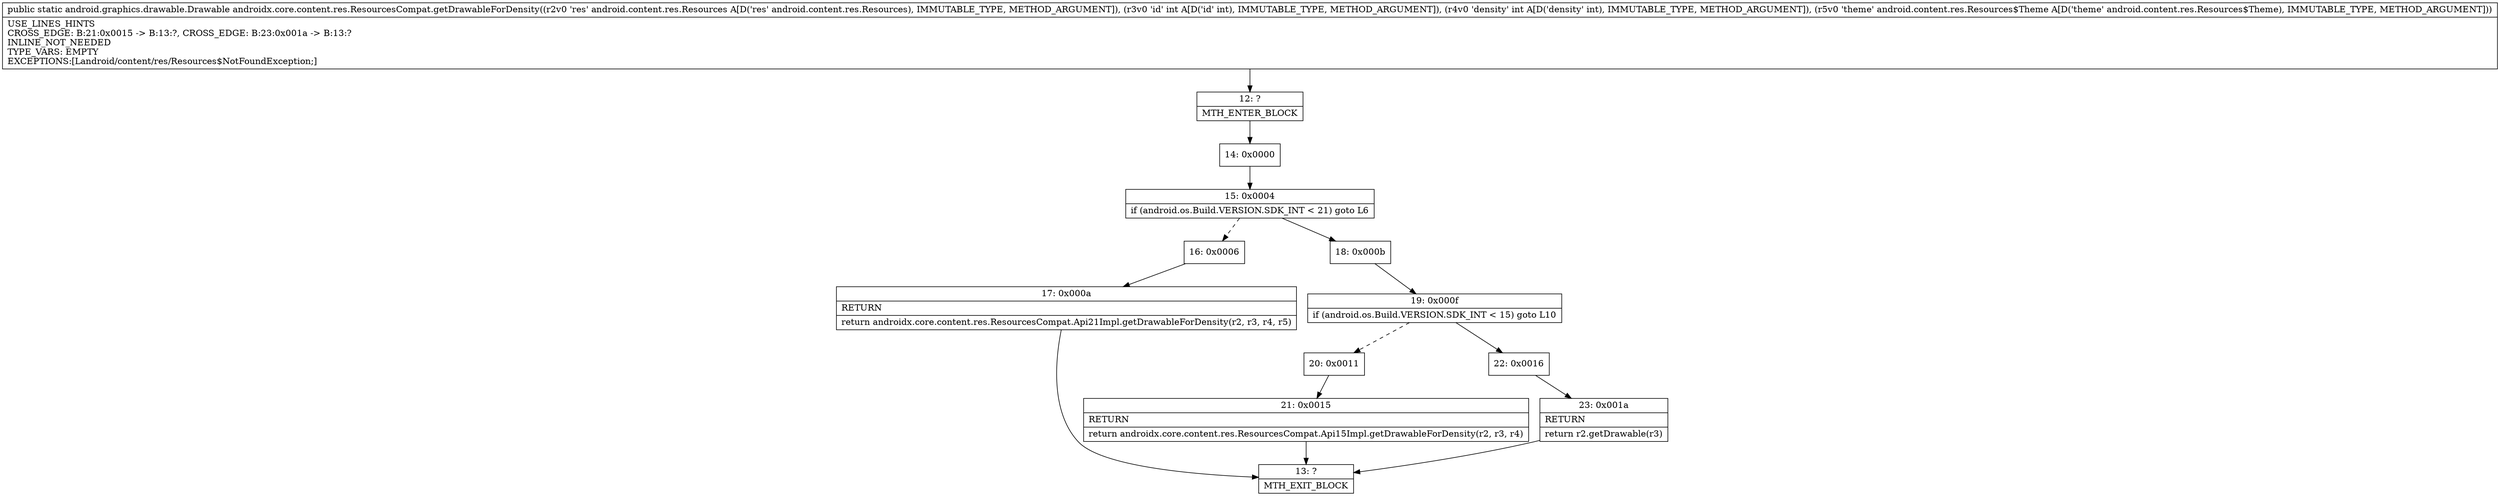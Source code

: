 digraph "CFG forandroidx.core.content.res.ResourcesCompat.getDrawableForDensity(Landroid\/content\/res\/Resources;IILandroid\/content\/res\/Resources$Theme;)Landroid\/graphics\/drawable\/Drawable;" {
Node_12 [shape=record,label="{12\:\ ?|MTH_ENTER_BLOCK\l}"];
Node_14 [shape=record,label="{14\:\ 0x0000}"];
Node_15 [shape=record,label="{15\:\ 0x0004|if (android.os.Build.VERSION.SDK_INT \< 21) goto L6\l}"];
Node_16 [shape=record,label="{16\:\ 0x0006}"];
Node_17 [shape=record,label="{17\:\ 0x000a|RETURN\l|return androidx.core.content.res.ResourcesCompat.Api21Impl.getDrawableForDensity(r2, r3, r4, r5)\l}"];
Node_13 [shape=record,label="{13\:\ ?|MTH_EXIT_BLOCK\l}"];
Node_18 [shape=record,label="{18\:\ 0x000b}"];
Node_19 [shape=record,label="{19\:\ 0x000f|if (android.os.Build.VERSION.SDK_INT \< 15) goto L10\l}"];
Node_20 [shape=record,label="{20\:\ 0x0011}"];
Node_21 [shape=record,label="{21\:\ 0x0015|RETURN\l|return androidx.core.content.res.ResourcesCompat.Api15Impl.getDrawableForDensity(r2, r3, r4)\l}"];
Node_22 [shape=record,label="{22\:\ 0x0016}"];
Node_23 [shape=record,label="{23\:\ 0x001a|RETURN\l|return r2.getDrawable(r3)\l}"];
MethodNode[shape=record,label="{public static android.graphics.drawable.Drawable androidx.core.content.res.ResourcesCompat.getDrawableForDensity((r2v0 'res' android.content.res.Resources A[D('res' android.content.res.Resources), IMMUTABLE_TYPE, METHOD_ARGUMENT]), (r3v0 'id' int A[D('id' int), IMMUTABLE_TYPE, METHOD_ARGUMENT]), (r4v0 'density' int A[D('density' int), IMMUTABLE_TYPE, METHOD_ARGUMENT]), (r5v0 'theme' android.content.res.Resources$Theme A[D('theme' android.content.res.Resources$Theme), IMMUTABLE_TYPE, METHOD_ARGUMENT]))  | USE_LINES_HINTS\lCROSS_EDGE: B:21:0x0015 \-\> B:13:?, CROSS_EDGE: B:23:0x001a \-\> B:13:?\lINLINE_NOT_NEEDED\lTYPE_VARS: EMPTY\lEXCEPTIONS:[Landroid\/content\/res\/Resources$NotFoundException;]\l}"];
MethodNode -> Node_12;Node_12 -> Node_14;
Node_14 -> Node_15;
Node_15 -> Node_16[style=dashed];
Node_15 -> Node_18;
Node_16 -> Node_17;
Node_17 -> Node_13;
Node_18 -> Node_19;
Node_19 -> Node_20[style=dashed];
Node_19 -> Node_22;
Node_20 -> Node_21;
Node_21 -> Node_13;
Node_22 -> Node_23;
Node_23 -> Node_13;
}


